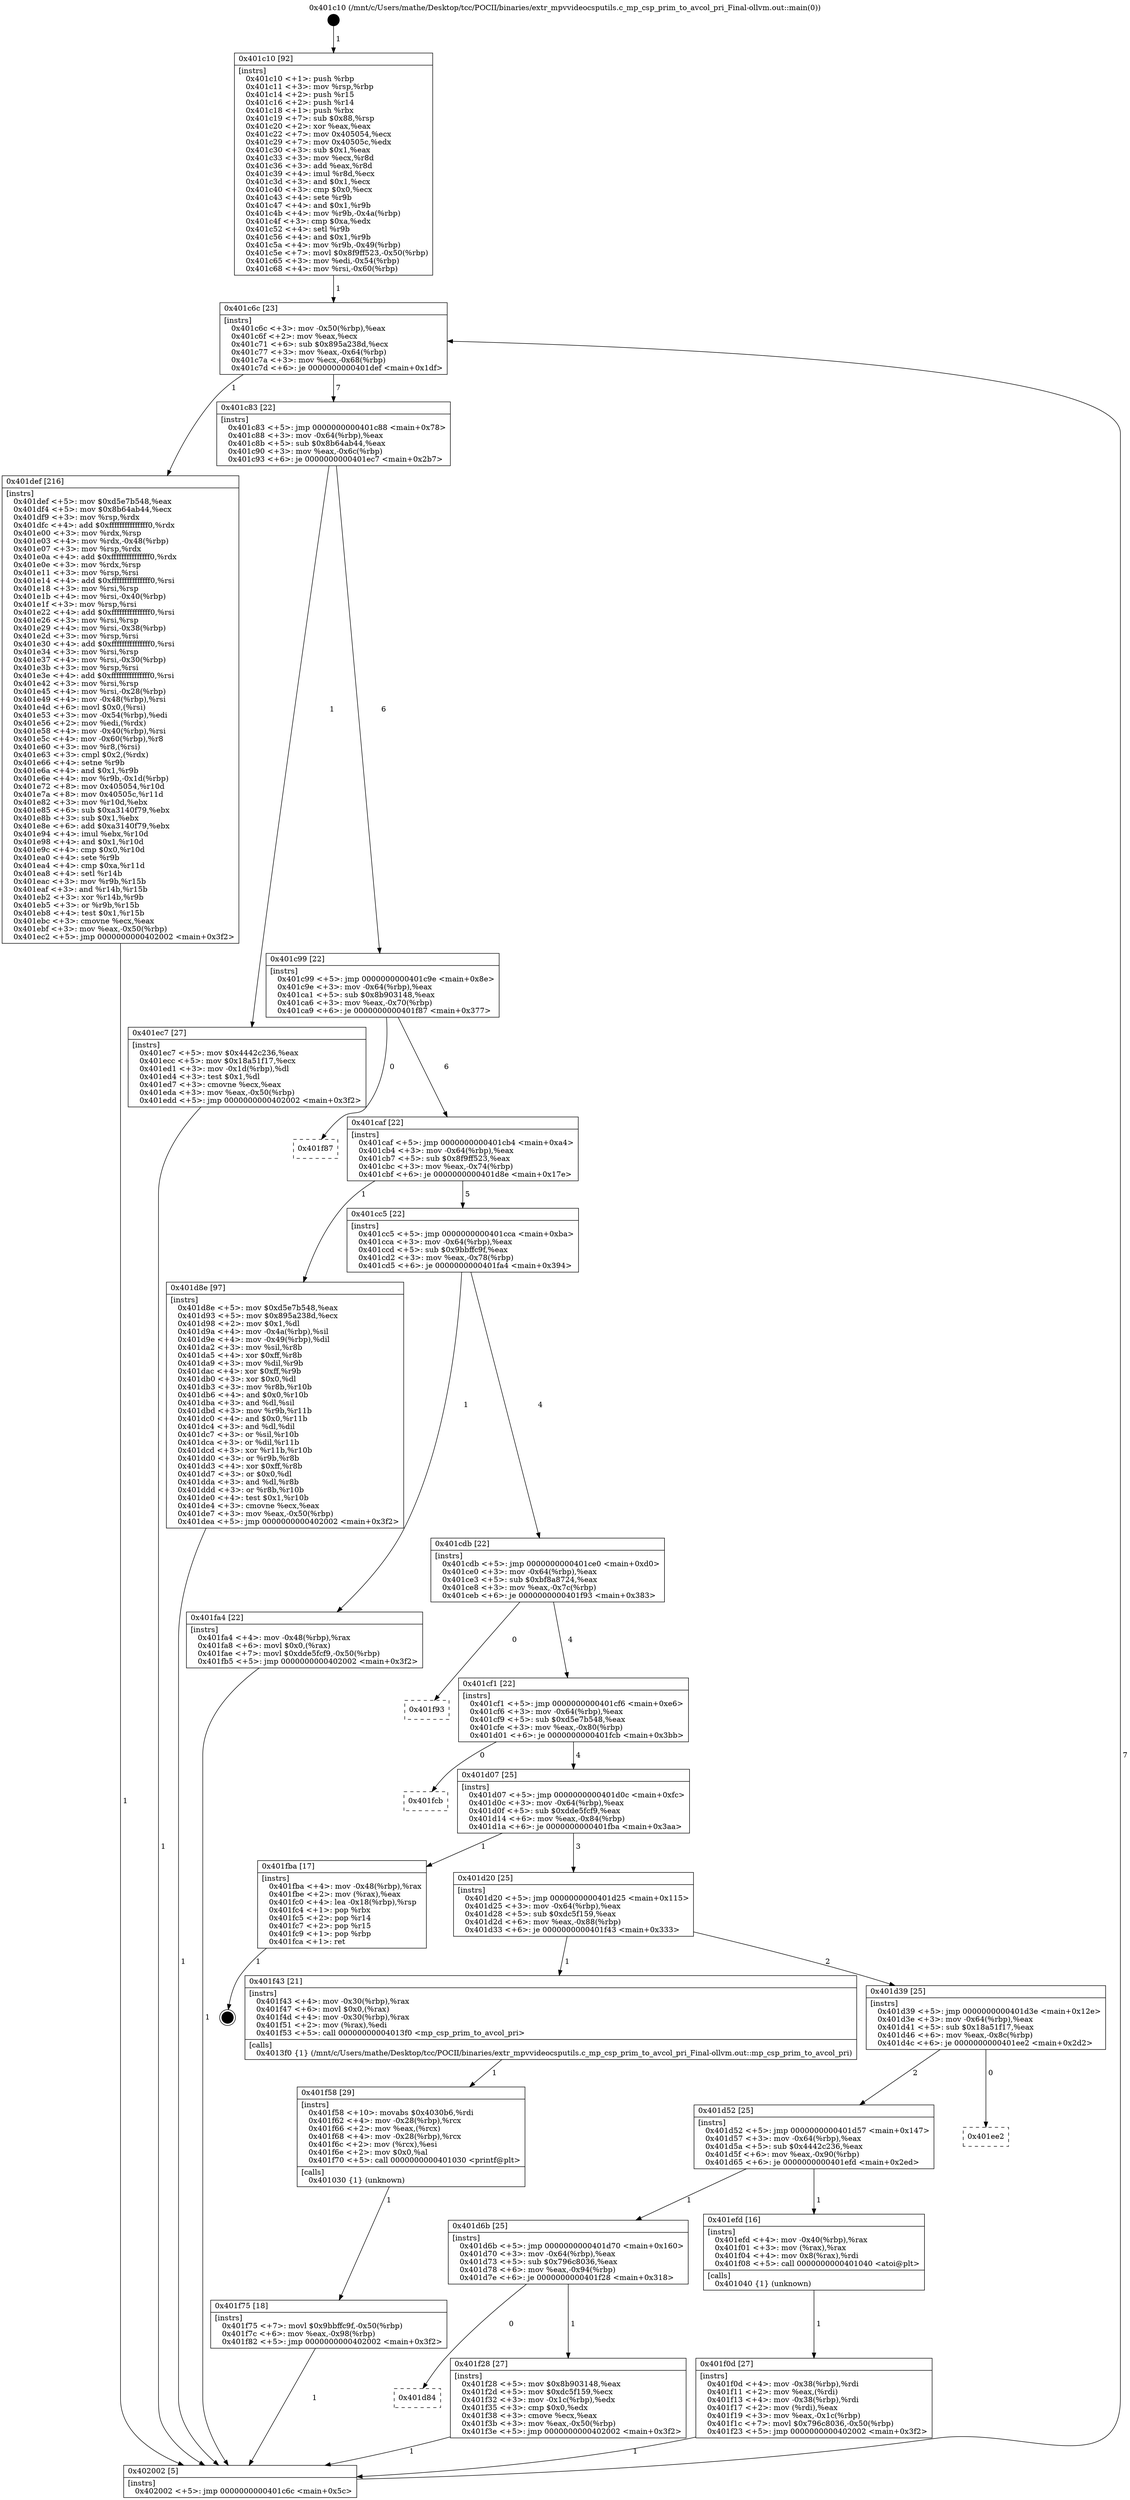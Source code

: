 digraph "0x401c10" {
  label = "0x401c10 (/mnt/c/Users/mathe/Desktop/tcc/POCII/binaries/extr_mpvvideocsputils.c_mp_csp_prim_to_avcol_pri_Final-ollvm.out::main(0))"
  labelloc = "t"
  node[shape=record]

  Entry [label="",width=0.3,height=0.3,shape=circle,fillcolor=black,style=filled]
  "0x401c6c" [label="{
     0x401c6c [23]\l
     | [instrs]\l
     &nbsp;&nbsp;0x401c6c \<+3\>: mov -0x50(%rbp),%eax\l
     &nbsp;&nbsp;0x401c6f \<+2\>: mov %eax,%ecx\l
     &nbsp;&nbsp;0x401c71 \<+6\>: sub $0x895a238d,%ecx\l
     &nbsp;&nbsp;0x401c77 \<+3\>: mov %eax,-0x64(%rbp)\l
     &nbsp;&nbsp;0x401c7a \<+3\>: mov %ecx,-0x68(%rbp)\l
     &nbsp;&nbsp;0x401c7d \<+6\>: je 0000000000401def \<main+0x1df\>\l
  }"]
  "0x401def" [label="{
     0x401def [216]\l
     | [instrs]\l
     &nbsp;&nbsp;0x401def \<+5\>: mov $0xd5e7b548,%eax\l
     &nbsp;&nbsp;0x401df4 \<+5\>: mov $0x8b64ab44,%ecx\l
     &nbsp;&nbsp;0x401df9 \<+3\>: mov %rsp,%rdx\l
     &nbsp;&nbsp;0x401dfc \<+4\>: add $0xfffffffffffffff0,%rdx\l
     &nbsp;&nbsp;0x401e00 \<+3\>: mov %rdx,%rsp\l
     &nbsp;&nbsp;0x401e03 \<+4\>: mov %rdx,-0x48(%rbp)\l
     &nbsp;&nbsp;0x401e07 \<+3\>: mov %rsp,%rdx\l
     &nbsp;&nbsp;0x401e0a \<+4\>: add $0xfffffffffffffff0,%rdx\l
     &nbsp;&nbsp;0x401e0e \<+3\>: mov %rdx,%rsp\l
     &nbsp;&nbsp;0x401e11 \<+3\>: mov %rsp,%rsi\l
     &nbsp;&nbsp;0x401e14 \<+4\>: add $0xfffffffffffffff0,%rsi\l
     &nbsp;&nbsp;0x401e18 \<+3\>: mov %rsi,%rsp\l
     &nbsp;&nbsp;0x401e1b \<+4\>: mov %rsi,-0x40(%rbp)\l
     &nbsp;&nbsp;0x401e1f \<+3\>: mov %rsp,%rsi\l
     &nbsp;&nbsp;0x401e22 \<+4\>: add $0xfffffffffffffff0,%rsi\l
     &nbsp;&nbsp;0x401e26 \<+3\>: mov %rsi,%rsp\l
     &nbsp;&nbsp;0x401e29 \<+4\>: mov %rsi,-0x38(%rbp)\l
     &nbsp;&nbsp;0x401e2d \<+3\>: mov %rsp,%rsi\l
     &nbsp;&nbsp;0x401e30 \<+4\>: add $0xfffffffffffffff0,%rsi\l
     &nbsp;&nbsp;0x401e34 \<+3\>: mov %rsi,%rsp\l
     &nbsp;&nbsp;0x401e37 \<+4\>: mov %rsi,-0x30(%rbp)\l
     &nbsp;&nbsp;0x401e3b \<+3\>: mov %rsp,%rsi\l
     &nbsp;&nbsp;0x401e3e \<+4\>: add $0xfffffffffffffff0,%rsi\l
     &nbsp;&nbsp;0x401e42 \<+3\>: mov %rsi,%rsp\l
     &nbsp;&nbsp;0x401e45 \<+4\>: mov %rsi,-0x28(%rbp)\l
     &nbsp;&nbsp;0x401e49 \<+4\>: mov -0x48(%rbp),%rsi\l
     &nbsp;&nbsp;0x401e4d \<+6\>: movl $0x0,(%rsi)\l
     &nbsp;&nbsp;0x401e53 \<+3\>: mov -0x54(%rbp),%edi\l
     &nbsp;&nbsp;0x401e56 \<+2\>: mov %edi,(%rdx)\l
     &nbsp;&nbsp;0x401e58 \<+4\>: mov -0x40(%rbp),%rsi\l
     &nbsp;&nbsp;0x401e5c \<+4\>: mov -0x60(%rbp),%r8\l
     &nbsp;&nbsp;0x401e60 \<+3\>: mov %r8,(%rsi)\l
     &nbsp;&nbsp;0x401e63 \<+3\>: cmpl $0x2,(%rdx)\l
     &nbsp;&nbsp;0x401e66 \<+4\>: setne %r9b\l
     &nbsp;&nbsp;0x401e6a \<+4\>: and $0x1,%r9b\l
     &nbsp;&nbsp;0x401e6e \<+4\>: mov %r9b,-0x1d(%rbp)\l
     &nbsp;&nbsp;0x401e72 \<+8\>: mov 0x405054,%r10d\l
     &nbsp;&nbsp;0x401e7a \<+8\>: mov 0x40505c,%r11d\l
     &nbsp;&nbsp;0x401e82 \<+3\>: mov %r10d,%ebx\l
     &nbsp;&nbsp;0x401e85 \<+6\>: sub $0xa3140f79,%ebx\l
     &nbsp;&nbsp;0x401e8b \<+3\>: sub $0x1,%ebx\l
     &nbsp;&nbsp;0x401e8e \<+6\>: add $0xa3140f79,%ebx\l
     &nbsp;&nbsp;0x401e94 \<+4\>: imul %ebx,%r10d\l
     &nbsp;&nbsp;0x401e98 \<+4\>: and $0x1,%r10d\l
     &nbsp;&nbsp;0x401e9c \<+4\>: cmp $0x0,%r10d\l
     &nbsp;&nbsp;0x401ea0 \<+4\>: sete %r9b\l
     &nbsp;&nbsp;0x401ea4 \<+4\>: cmp $0xa,%r11d\l
     &nbsp;&nbsp;0x401ea8 \<+4\>: setl %r14b\l
     &nbsp;&nbsp;0x401eac \<+3\>: mov %r9b,%r15b\l
     &nbsp;&nbsp;0x401eaf \<+3\>: and %r14b,%r15b\l
     &nbsp;&nbsp;0x401eb2 \<+3\>: xor %r14b,%r9b\l
     &nbsp;&nbsp;0x401eb5 \<+3\>: or %r9b,%r15b\l
     &nbsp;&nbsp;0x401eb8 \<+4\>: test $0x1,%r15b\l
     &nbsp;&nbsp;0x401ebc \<+3\>: cmovne %ecx,%eax\l
     &nbsp;&nbsp;0x401ebf \<+3\>: mov %eax,-0x50(%rbp)\l
     &nbsp;&nbsp;0x401ec2 \<+5\>: jmp 0000000000402002 \<main+0x3f2\>\l
  }"]
  "0x401c83" [label="{
     0x401c83 [22]\l
     | [instrs]\l
     &nbsp;&nbsp;0x401c83 \<+5\>: jmp 0000000000401c88 \<main+0x78\>\l
     &nbsp;&nbsp;0x401c88 \<+3\>: mov -0x64(%rbp),%eax\l
     &nbsp;&nbsp;0x401c8b \<+5\>: sub $0x8b64ab44,%eax\l
     &nbsp;&nbsp;0x401c90 \<+3\>: mov %eax,-0x6c(%rbp)\l
     &nbsp;&nbsp;0x401c93 \<+6\>: je 0000000000401ec7 \<main+0x2b7\>\l
  }"]
  Exit [label="",width=0.3,height=0.3,shape=circle,fillcolor=black,style=filled,peripheries=2]
  "0x401ec7" [label="{
     0x401ec7 [27]\l
     | [instrs]\l
     &nbsp;&nbsp;0x401ec7 \<+5\>: mov $0x4442c236,%eax\l
     &nbsp;&nbsp;0x401ecc \<+5\>: mov $0x18a51f17,%ecx\l
     &nbsp;&nbsp;0x401ed1 \<+3\>: mov -0x1d(%rbp),%dl\l
     &nbsp;&nbsp;0x401ed4 \<+3\>: test $0x1,%dl\l
     &nbsp;&nbsp;0x401ed7 \<+3\>: cmovne %ecx,%eax\l
     &nbsp;&nbsp;0x401eda \<+3\>: mov %eax,-0x50(%rbp)\l
     &nbsp;&nbsp;0x401edd \<+5\>: jmp 0000000000402002 \<main+0x3f2\>\l
  }"]
  "0x401c99" [label="{
     0x401c99 [22]\l
     | [instrs]\l
     &nbsp;&nbsp;0x401c99 \<+5\>: jmp 0000000000401c9e \<main+0x8e\>\l
     &nbsp;&nbsp;0x401c9e \<+3\>: mov -0x64(%rbp),%eax\l
     &nbsp;&nbsp;0x401ca1 \<+5\>: sub $0x8b903148,%eax\l
     &nbsp;&nbsp;0x401ca6 \<+3\>: mov %eax,-0x70(%rbp)\l
     &nbsp;&nbsp;0x401ca9 \<+6\>: je 0000000000401f87 \<main+0x377\>\l
  }"]
  "0x401f75" [label="{
     0x401f75 [18]\l
     | [instrs]\l
     &nbsp;&nbsp;0x401f75 \<+7\>: movl $0x9bbffc9f,-0x50(%rbp)\l
     &nbsp;&nbsp;0x401f7c \<+6\>: mov %eax,-0x98(%rbp)\l
     &nbsp;&nbsp;0x401f82 \<+5\>: jmp 0000000000402002 \<main+0x3f2\>\l
  }"]
  "0x401f87" [label="{
     0x401f87\l
  }", style=dashed]
  "0x401caf" [label="{
     0x401caf [22]\l
     | [instrs]\l
     &nbsp;&nbsp;0x401caf \<+5\>: jmp 0000000000401cb4 \<main+0xa4\>\l
     &nbsp;&nbsp;0x401cb4 \<+3\>: mov -0x64(%rbp),%eax\l
     &nbsp;&nbsp;0x401cb7 \<+5\>: sub $0x8f9ff523,%eax\l
     &nbsp;&nbsp;0x401cbc \<+3\>: mov %eax,-0x74(%rbp)\l
     &nbsp;&nbsp;0x401cbf \<+6\>: je 0000000000401d8e \<main+0x17e\>\l
  }"]
  "0x401f58" [label="{
     0x401f58 [29]\l
     | [instrs]\l
     &nbsp;&nbsp;0x401f58 \<+10\>: movabs $0x4030b6,%rdi\l
     &nbsp;&nbsp;0x401f62 \<+4\>: mov -0x28(%rbp),%rcx\l
     &nbsp;&nbsp;0x401f66 \<+2\>: mov %eax,(%rcx)\l
     &nbsp;&nbsp;0x401f68 \<+4\>: mov -0x28(%rbp),%rcx\l
     &nbsp;&nbsp;0x401f6c \<+2\>: mov (%rcx),%esi\l
     &nbsp;&nbsp;0x401f6e \<+2\>: mov $0x0,%al\l
     &nbsp;&nbsp;0x401f70 \<+5\>: call 0000000000401030 \<printf@plt\>\l
     | [calls]\l
     &nbsp;&nbsp;0x401030 \{1\} (unknown)\l
  }"]
  "0x401d8e" [label="{
     0x401d8e [97]\l
     | [instrs]\l
     &nbsp;&nbsp;0x401d8e \<+5\>: mov $0xd5e7b548,%eax\l
     &nbsp;&nbsp;0x401d93 \<+5\>: mov $0x895a238d,%ecx\l
     &nbsp;&nbsp;0x401d98 \<+2\>: mov $0x1,%dl\l
     &nbsp;&nbsp;0x401d9a \<+4\>: mov -0x4a(%rbp),%sil\l
     &nbsp;&nbsp;0x401d9e \<+4\>: mov -0x49(%rbp),%dil\l
     &nbsp;&nbsp;0x401da2 \<+3\>: mov %sil,%r8b\l
     &nbsp;&nbsp;0x401da5 \<+4\>: xor $0xff,%r8b\l
     &nbsp;&nbsp;0x401da9 \<+3\>: mov %dil,%r9b\l
     &nbsp;&nbsp;0x401dac \<+4\>: xor $0xff,%r9b\l
     &nbsp;&nbsp;0x401db0 \<+3\>: xor $0x0,%dl\l
     &nbsp;&nbsp;0x401db3 \<+3\>: mov %r8b,%r10b\l
     &nbsp;&nbsp;0x401db6 \<+4\>: and $0x0,%r10b\l
     &nbsp;&nbsp;0x401dba \<+3\>: and %dl,%sil\l
     &nbsp;&nbsp;0x401dbd \<+3\>: mov %r9b,%r11b\l
     &nbsp;&nbsp;0x401dc0 \<+4\>: and $0x0,%r11b\l
     &nbsp;&nbsp;0x401dc4 \<+3\>: and %dl,%dil\l
     &nbsp;&nbsp;0x401dc7 \<+3\>: or %sil,%r10b\l
     &nbsp;&nbsp;0x401dca \<+3\>: or %dil,%r11b\l
     &nbsp;&nbsp;0x401dcd \<+3\>: xor %r11b,%r10b\l
     &nbsp;&nbsp;0x401dd0 \<+3\>: or %r9b,%r8b\l
     &nbsp;&nbsp;0x401dd3 \<+4\>: xor $0xff,%r8b\l
     &nbsp;&nbsp;0x401dd7 \<+3\>: or $0x0,%dl\l
     &nbsp;&nbsp;0x401dda \<+3\>: and %dl,%r8b\l
     &nbsp;&nbsp;0x401ddd \<+3\>: or %r8b,%r10b\l
     &nbsp;&nbsp;0x401de0 \<+4\>: test $0x1,%r10b\l
     &nbsp;&nbsp;0x401de4 \<+3\>: cmovne %ecx,%eax\l
     &nbsp;&nbsp;0x401de7 \<+3\>: mov %eax,-0x50(%rbp)\l
     &nbsp;&nbsp;0x401dea \<+5\>: jmp 0000000000402002 \<main+0x3f2\>\l
  }"]
  "0x401cc5" [label="{
     0x401cc5 [22]\l
     | [instrs]\l
     &nbsp;&nbsp;0x401cc5 \<+5\>: jmp 0000000000401cca \<main+0xba\>\l
     &nbsp;&nbsp;0x401cca \<+3\>: mov -0x64(%rbp),%eax\l
     &nbsp;&nbsp;0x401ccd \<+5\>: sub $0x9bbffc9f,%eax\l
     &nbsp;&nbsp;0x401cd2 \<+3\>: mov %eax,-0x78(%rbp)\l
     &nbsp;&nbsp;0x401cd5 \<+6\>: je 0000000000401fa4 \<main+0x394\>\l
  }"]
  "0x402002" [label="{
     0x402002 [5]\l
     | [instrs]\l
     &nbsp;&nbsp;0x402002 \<+5\>: jmp 0000000000401c6c \<main+0x5c\>\l
  }"]
  "0x401c10" [label="{
     0x401c10 [92]\l
     | [instrs]\l
     &nbsp;&nbsp;0x401c10 \<+1\>: push %rbp\l
     &nbsp;&nbsp;0x401c11 \<+3\>: mov %rsp,%rbp\l
     &nbsp;&nbsp;0x401c14 \<+2\>: push %r15\l
     &nbsp;&nbsp;0x401c16 \<+2\>: push %r14\l
     &nbsp;&nbsp;0x401c18 \<+1\>: push %rbx\l
     &nbsp;&nbsp;0x401c19 \<+7\>: sub $0x88,%rsp\l
     &nbsp;&nbsp;0x401c20 \<+2\>: xor %eax,%eax\l
     &nbsp;&nbsp;0x401c22 \<+7\>: mov 0x405054,%ecx\l
     &nbsp;&nbsp;0x401c29 \<+7\>: mov 0x40505c,%edx\l
     &nbsp;&nbsp;0x401c30 \<+3\>: sub $0x1,%eax\l
     &nbsp;&nbsp;0x401c33 \<+3\>: mov %ecx,%r8d\l
     &nbsp;&nbsp;0x401c36 \<+3\>: add %eax,%r8d\l
     &nbsp;&nbsp;0x401c39 \<+4\>: imul %r8d,%ecx\l
     &nbsp;&nbsp;0x401c3d \<+3\>: and $0x1,%ecx\l
     &nbsp;&nbsp;0x401c40 \<+3\>: cmp $0x0,%ecx\l
     &nbsp;&nbsp;0x401c43 \<+4\>: sete %r9b\l
     &nbsp;&nbsp;0x401c47 \<+4\>: and $0x1,%r9b\l
     &nbsp;&nbsp;0x401c4b \<+4\>: mov %r9b,-0x4a(%rbp)\l
     &nbsp;&nbsp;0x401c4f \<+3\>: cmp $0xa,%edx\l
     &nbsp;&nbsp;0x401c52 \<+4\>: setl %r9b\l
     &nbsp;&nbsp;0x401c56 \<+4\>: and $0x1,%r9b\l
     &nbsp;&nbsp;0x401c5a \<+4\>: mov %r9b,-0x49(%rbp)\l
     &nbsp;&nbsp;0x401c5e \<+7\>: movl $0x8f9ff523,-0x50(%rbp)\l
     &nbsp;&nbsp;0x401c65 \<+3\>: mov %edi,-0x54(%rbp)\l
     &nbsp;&nbsp;0x401c68 \<+4\>: mov %rsi,-0x60(%rbp)\l
  }"]
  "0x401d84" [label="{
     0x401d84\l
  }", style=dashed]
  "0x401fa4" [label="{
     0x401fa4 [22]\l
     | [instrs]\l
     &nbsp;&nbsp;0x401fa4 \<+4\>: mov -0x48(%rbp),%rax\l
     &nbsp;&nbsp;0x401fa8 \<+6\>: movl $0x0,(%rax)\l
     &nbsp;&nbsp;0x401fae \<+7\>: movl $0xdde5fcf9,-0x50(%rbp)\l
     &nbsp;&nbsp;0x401fb5 \<+5\>: jmp 0000000000402002 \<main+0x3f2\>\l
  }"]
  "0x401cdb" [label="{
     0x401cdb [22]\l
     | [instrs]\l
     &nbsp;&nbsp;0x401cdb \<+5\>: jmp 0000000000401ce0 \<main+0xd0\>\l
     &nbsp;&nbsp;0x401ce0 \<+3\>: mov -0x64(%rbp),%eax\l
     &nbsp;&nbsp;0x401ce3 \<+5\>: sub $0xbf8a8724,%eax\l
     &nbsp;&nbsp;0x401ce8 \<+3\>: mov %eax,-0x7c(%rbp)\l
     &nbsp;&nbsp;0x401ceb \<+6\>: je 0000000000401f93 \<main+0x383\>\l
  }"]
  "0x401f28" [label="{
     0x401f28 [27]\l
     | [instrs]\l
     &nbsp;&nbsp;0x401f28 \<+5\>: mov $0x8b903148,%eax\l
     &nbsp;&nbsp;0x401f2d \<+5\>: mov $0xdc5f159,%ecx\l
     &nbsp;&nbsp;0x401f32 \<+3\>: mov -0x1c(%rbp),%edx\l
     &nbsp;&nbsp;0x401f35 \<+3\>: cmp $0x0,%edx\l
     &nbsp;&nbsp;0x401f38 \<+3\>: cmove %ecx,%eax\l
     &nbsp;&nbsp;0x401f3b \<+3\>: mov %eax,-0x50(%rbp)\l
     &nbsp;&nbsp;0x401f3e \<+5\>: jmp 0000000000402002 \<main+0x3f2\>\l
  }"]
  "0x401f93" [label="{
     0x401f93\l
  }", style=dashed]
  "0x401cf1" [label="{
     0x401cf1 [22]\l
     | [instrs]\l
     &nbsp;&nbsp;0x401cf1 \<+5\>: jmp 0000000000401cf6 \<main+0xe6\>\l
     &nbsp;&nbsp;0x401cf6 \<+3\>: mov -0x64(%rbp),%eax\l
     &nbsp;&nbsp;0x401cf9 \<+5\>: sub $0xd5e7b548,%eax\l
     &nbsp;&nbsp;0x401cfe \<+3\>: mov %eax,-0x80(%rbp)\l
     &nbsp;&nbsp;0x401d01 \<+6\>: je 0000000000401fcb \<main+0x3bb\>\l
  }"]
  "0x401f0d" [label="{
     0x401f0d [27]\l
     | [instrs]\l
     &nbsp;&nbsp;0x401f0d \<+4\>: mov -0x38(%rbp),%rdi\l
     &nbsp;&nbsp;0x401f11 \<+2\>: mov %eax,(%rdi)\l
     &nbsp;&nbsp;0x401f13 \<+4\>: mov -0x38(%rbp),%rdi\l
     &nbsp;&nbsp;0x401f17 \<+2\>: mov (%rdi),%eax\l
     &nbsp;&nbsp;0x401f19 \<+3\>: mov %eax,-0x1c(%rbp)\l
     &nbsp;&nbsp;0x401f1c \<+7\>: movl $0x796c8036,-0x50(%rbp)\l
     &nbsp;&nbsp;0x401f23 \<+5\>: jmp 0000000000402002 \<main+0x3f2\>\l
  }"]
  "0x401fcb" [label="{
     0x401fcb\l
  }", style=dashed]
  "0x401d07" [label="{
     0x401d07 [25]\l
     | [instrs]\l
     &nbsp;&nbsp;0x401d07 \<+5\>: jmp 0000000000401d0c \<main+0xfc\>\l
     &nbsp;&nbsp;0x401d0c \<+3\>: mov -0x64(%rbp),%eax\l
     &nbsp;&nbsp;0x401d0f \<+5\>: sub $0xdde5fcf9,%eax\l
     &nbsp;&nbsp;0x401d14 \<+6\>: mov %eax,-0x84(%rbp)\l
     &nbsp;&nbsp;0x401d1a \<+6\>: je 0000000000401fba \<main+0x3aa\>\l
  }"]
  "0x401d6b" [label="{
     0x401d6b [25]\l
     | [instrs]\l
     &nbsp;&nbsp;0x401d6b \<+5\>: jmp 0000000000401d70 \<main+0x160\>\l
     &nbsp;&nbsp;0x401d70 \<+3\>: mov -0x64(%rbp),%eax\l
     &nbsp;&nbsp;0x401d73 \<+5\>: sub $0x796c8036,%eax\l
     &nbsp;&nbsp;0x401d78 \<+6\>: mov %eax,-0x94(%rbp)\l
     &nbsp;&nbsp;0x401d7e \<+6\>: je 0000000000401f28 \<main+0x318\>\l
  }"]
  "0x401fba" [label="{
     0x401fba [17]\l
     | [instrs]\l
     &nbsp;&nbsp;0x401fba \<+4\>: mov -0x48(%rbp),%rax\l
     &nbsp;&nbsp;0x401fbe \<+2\>: mov (%rax),%eax\l
     &nbsp;&nbsp;0x401fc0 \<+4\>: lea -0x18(%rbp),%rsp\l
     &nbsp;&nbsp;0x401fc4 \<+1\>: pop %rbx\l
     &nbsp;&nbsp;0x401fc5 \<+2\>: pop %r14\l
     &nbsp;&nbsp;0x401fc7 \<+2\>: pop %r15\l
     &nbsp;&nbsp;0x401fc9 \<+1\>: pop %rbp\l
     &nbsp;&nbsp;0x401fca \<+1\>: ret\l
  }"]
  "0x401d20" [label="{
     0x401d20 [25]\l
     | [instrs]\l
     &nbsp;&nbsp;0x401d20 \<+5\>: jmp 0000000000401d25 \<main+0x115\>\l
     &nbsp;&nbsp;0x401d25 \<+3\>: mov -0x64(%rbp),%eax\l
     &nbsp;&nbsp;0x401d28 \<+5\>: sub $0xdc5f159,%eax\l
     &nbsp;&nbsp;0x401d2d \<+6\>: mov %eax,-0x88(%rbp)\l
     &nbsp;&nbsp;0x401d33 \<+6\>: je 0000000000401f43 \<main+0x333\>\l
  }"]
  "0x401efd" [label="{
     0x401efd [16]\l
     | [instrs]\l
     &nbsp;&nbsp;0x401efd \<+4\>: mov -0x40(%rbp),%rax\l
     &nbsp;&nbsp;0x401f01 \<+3\>: mov (%rax),%rax\l
     &nbsp;&nbsp;0x401f04 \<+4\>: mov 0x8(%rax),%rdi\l
     &nbsp;&nbsp;0x401f08 \<+5\>: call 0000000000401040 \<atoi@plt\>\l
     | [calls]\l
     &nbsp;&nbsp;0x401040 \{1\} (unknown)\l
  }"]
  "0x401f43" [label="{
     0x401f43 [21]\l
     | [instrs]\l
     &nbsp;&nbsp;0x401f43 \<+4\>: mov -0x30(%rbp),%rax\l
     &nbsp;&nbsp;0x401f47 \<+6\>: movl $0x0,(%rax)\l
     &nbsp;&nbsp;0x401f4d \<+4\>: mov -0x30(%rbp),%rax\l
     &nbsp;&nbsp;0x401f51 \<+2\>: mov (%rax),%edi\l
     &nbsp;&nbsp;0x401f53 \<+5\>: call 00000000004013f0 \<mp_csp_prim_to_avcol_pri\>\l
     | [calls]\l
     &nbsp;&nbsp;0x4013f0 \{1\} (/mnt/c/Users/mathe/Desktop/tcc/POCII/binaries/extr_mpvvideocsputils.c_mp_csp_prim_to_avcol_pri_Final-ollvm.out::mp_csp_prim_to_avcol_pri)\l
  }"]
  "0x401d39" [label="{
     0x401d39 [25]\l
     | [instrs]\l
     &nbsp;&nbsp;0x401d39 \<+5\>: jmp 0000000000401d3e \<main+0x12e\>\l
     &nbsp;&nbsp;0x401d3e \<+3\>: mov -0x64(%rbp),%eax\l
     &nbsp;&nbsp;0x401d41 \<+5\>: sub $0x18a51f17,%eax\l
     &nbsp;&nbsp;0x401d46 \<+6\>: mov %eax,-0x8c(%rbp)\l
     &nbsp;&nbsp;0x401d4c \<+6\>: je 0000000000401ee2 \<main+0x2d2\>\l
  }"]
  "0x401d52" [label="{
     0x401d52 [25]\l
     | [instrs]\l
     &nbsp;&nbsp;0x401d52 \<+5\>: jmp 0000000000401d57 \<main+0x147\>\l
     &nbsp;&nbsp;0x401d57 \<+3\>: mov -0x64(%rbp),%eax\l
     &nbsp;&nbsp;0x401d5a \<+5\>: sub $0x4442c236,%eax\l
     &nbsp;&nbsp;0x401d5f \<+6\>: mov %eax,-0x90(%rbp)\l
     &nbsp;&nbsp;0x401d65 \<+6\>: je 0000000000401efd \<main+0x2ed\>\l
  }"]
  "0x401ee2" [label="{
     0x401ee2\l
  }", style=dashed]
  Entry -> "0x401c10" [label=" 1"]
  "0x401c6c" -> "0x401def" [label=" 1"]
  "0x401c6c" -> "0x401c83" [label=" 7"]
  "0x401fba" -> Exit [label=" 1"]
  "0x401c83" -> "0x401ec7" [label=" 1"]
  "0x401c83" -> "0x401c99" [label=" 6"]
  "0x401fa4" -> "0x402002" [label=" 1"]
  "0x401c99" -> "0x401f87" [label=" 0"]
  "0x401c99" -> "0x401caf" [label=" 6"]
  "0x401f75" -> "0x402002" [label=" 1"]
  "0x401caf" -> "0x401d8e" [label=" 1"]
  "0x401caf" -> "0x401cc5" [label=" 5"]
  "0x401d8e" -> "0x402002" [label=" 1"]
  "0x401c10" -> "0x401c6c" [label=" 1"]
  "0x402002" -> "0x401c6c" [label=" 7"]
  "0x401def" -> "0x402002" [label=" 1"]
  "0x401ec7" -> "0x402002" [label=" 1"]
  "0x401f58" -> "0x401f75" [label=" 1"]
  "0x401cc5" -> "0x401fa4" [label=" 1"]
  "0x401cc5" -> "0x401cdb" [label=" 4"]
  "0x401f43" -> "0x401f58" [label=" 1"]
  "0x401cdb" -> "0x401f93" [label=" 0"]
  "0x401cdb" -> "0x401cf1" [label=" 4"]
  "0x401f28" -> "0x402002" [label=" 1"]
  "0x401cf1" -> "0x401fcb" [label=" 0"]
  "0x401cf1" -> "0x401d07" [label=" 4"]
  "0x401d6b" -> "0x401f28" [label=" 1"]
  "0x401d07" -> "0x401fba" [label=" 1"]
  "0x401d07" -> "0x401d20" [label=" 3"]
  "0x401d6b" -> "0x401d84" [label=" 0"]
  "0x401d20" -> "0x401f43" [label=" 1"]
  "0x401d20" -> "0x401d39" [label=" 2"]
  "0x401f0d" -> "0x402002" [label=" 1"]
  "0x401d39" -> "0x401ee2" [label=" 0"]
  "0x401d39" -> "0x401d52" [label=" 2"]
  "0x401efd" -> "0x401f0d" [label=" 1"]
  "0x401d52" -> "0x401efd" [label=" 1"]
  "0x401d52" -> "0x401d6b" [label=" 1"]
}
